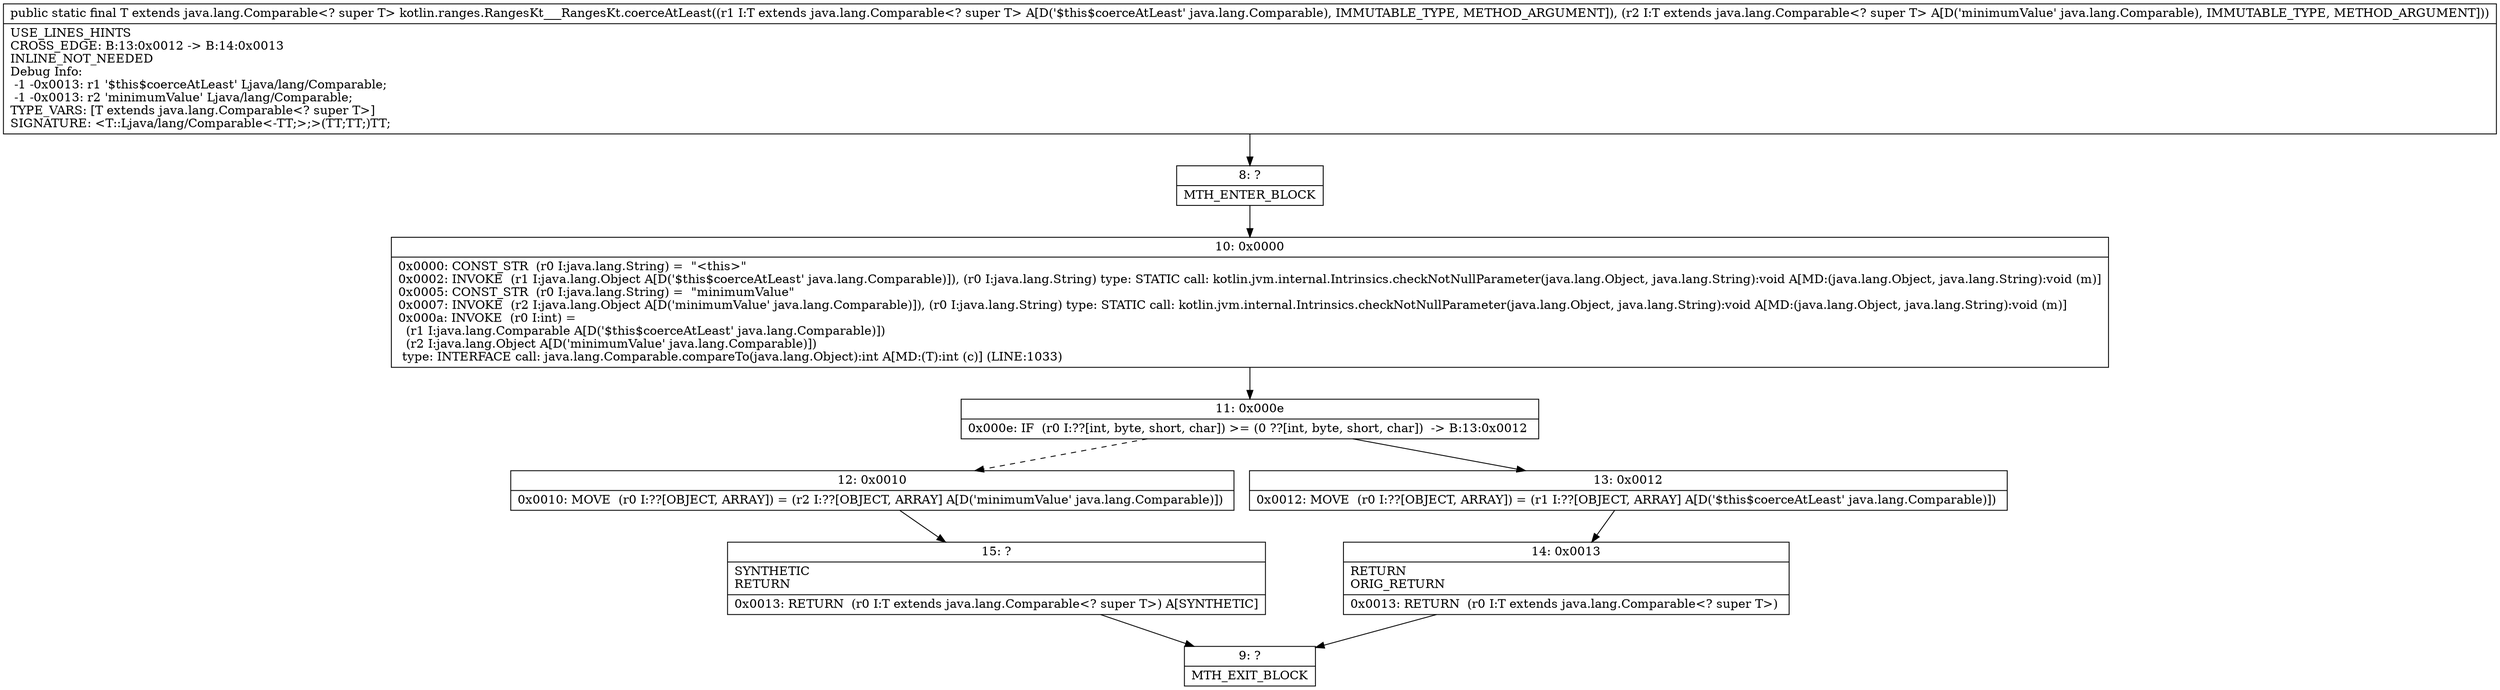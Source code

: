 digraph "CFG forkotlin.ranges.RangesKt___RangesKt.coerceAtLeast(Ljava\/lang\/Comparable;Ljava\/lang\/Comparable;)Ljava\/lang\/Comparable;" {
Node_8 [shape=record,label="{8\:\ ?|MTH_ENTER_BLOCK\l}"];
Node_10 [shape=record,label="{10\:\ 0x0000|0x0000: CONST_STR  (r0 I:java.lang.String) =  \"\<this\>\" \l0x0002: INVOKE  (r1 I:java.lang.Object A[D('$this$coerceAtLeast' java.lang.Comparable)]), (r0 I:java.lang.String) type: STATIC call: kotlin.jvm.internal.Intrinsics.checkNotNullParameter(java.lang.Object, java.lang.String):void A[MD:(java.lang.Object, java.lang.String):void (m)]\l0x0005: CONST_STR  (r0 I:java.lang.String) =  \"minimumValue\" \l0x0007: INVOKE  (r2 I:java.lang.Object A[D('minimumValue' java.lang.Comparable)]), (r0 I:java.lang.String) type: STATIC call: kotlin.jvm.internal.Intrinsics.checkNotNullParameter(java.lang.Object, java.lang.String):void A[MD:(java.lang.Object, java.lang.String):void (m)]\l0x000a: INVOKE  (r0 I:int) = \l  (r1 I:java.lang.Comparable A[D('$this$coerceAtLeast' java.lang.Comparable)])\l  (r2 I:java.lang.Object A[D('minimumValue' java.lang.Comparable)])\l type: INTERFACE call: java.lang.Comparable.compareTo(java.lang.Object):int A[MD:(T):int (c)] (LINE:1033)\l}"];
Node_11 [shape=record,label="{11\:\ 0x000e|0x000e: IF  (r0 I:??[int, byte, short, char]) \>= (0 ??[int, byte, short, char])  \-\> B:13:0x0012 \l}"];
Node_12 [shape=record,label="{12\:\ 0x0010|0x0010: MOVE  (r0 I:??[OBJECT, ARRAY]) = (r2 I:??[OBJECT, ARRAY] A[D('minimumValue' java.lang.Comparable)]) \l}"];
Node_15 [shape=record,label="{15\:\ ?|SYNTHETIC\lRETURN\l|0x0013: RETURN  (r0 I:T extends java.lang.Comparable\<? super T\>) A[SYNTHETIC]\l}"];
Node_9 [shape=record,label="{9\:\ ?|MTH_EXIT_BLOCK\l}"];
Node_13 [shape=record,label="{13\:\ 0x0012|0x0012: MOVE  (r0 I:??[OBJECT, ARRAY]) = (r1 I:??[OBJECT, ARRAY] A[D('$this$coerceAtLeast' java.lang.Comparable)]) \l}"];
Node_14 [shape=record,label="{14\:\ 0x0013|RETURN\lORIG_RETURN\l|0x0013: RETURN  (r0 I:T extends java.lang.Comparable\<? super T\>) \l}"];
MethodNode[shape=record,label="{public static final T extends java.lang.Comparable\<? super T\> kotlin.ranges.RangesKt___RangesKt.coerceAtLeast((r1 I:T extends java.lang.Comparable\<? super T\> A[D('$this$coerceAtLeast' java.lang.Comparable), IMMUTABLE_TYPE, METHOD_ARGUMENT]), (r2 I:T extends java.lang.Comparable\<? super T\> A[D('minimumValue' java.lang.Comparable), IMMUTABLE_TYPE, METHOD_ARGUMENT]))  | USE_LINES_HINTS\lCROSS_EDGE: B:13:0x0012 \-\> B:14:0x0013\lINLINE_NOT_NEEDED\lDebug Info:\l  \-1 \-0x0013: r1 '$this$coerceAtLeast' Ljava\/lang\/Comparable;\l  \-1 \-0x0013: r2 'minimumValue' Ljava\/lang\/Comparable;\lTYPE_VARS: [T extends java.lang.Comparable\<? super T\>]\lSIGNATURE: \<T::Ljava\/lang\/Comparable\<\-TT;\>;\>(TT;TT;)TT;\l}"];
MethodNode -> Node_8;Node_8 -> Node_10;
Node_10 -> Node_11;
Node_11 -> Node_12[style=dashed];
Node_11 -> Node_13;
Node_12 -> Node_15;
Node_15 -> Node_9;
Node_13 -> Node_14;
Node_14 -> Node_9;
}

